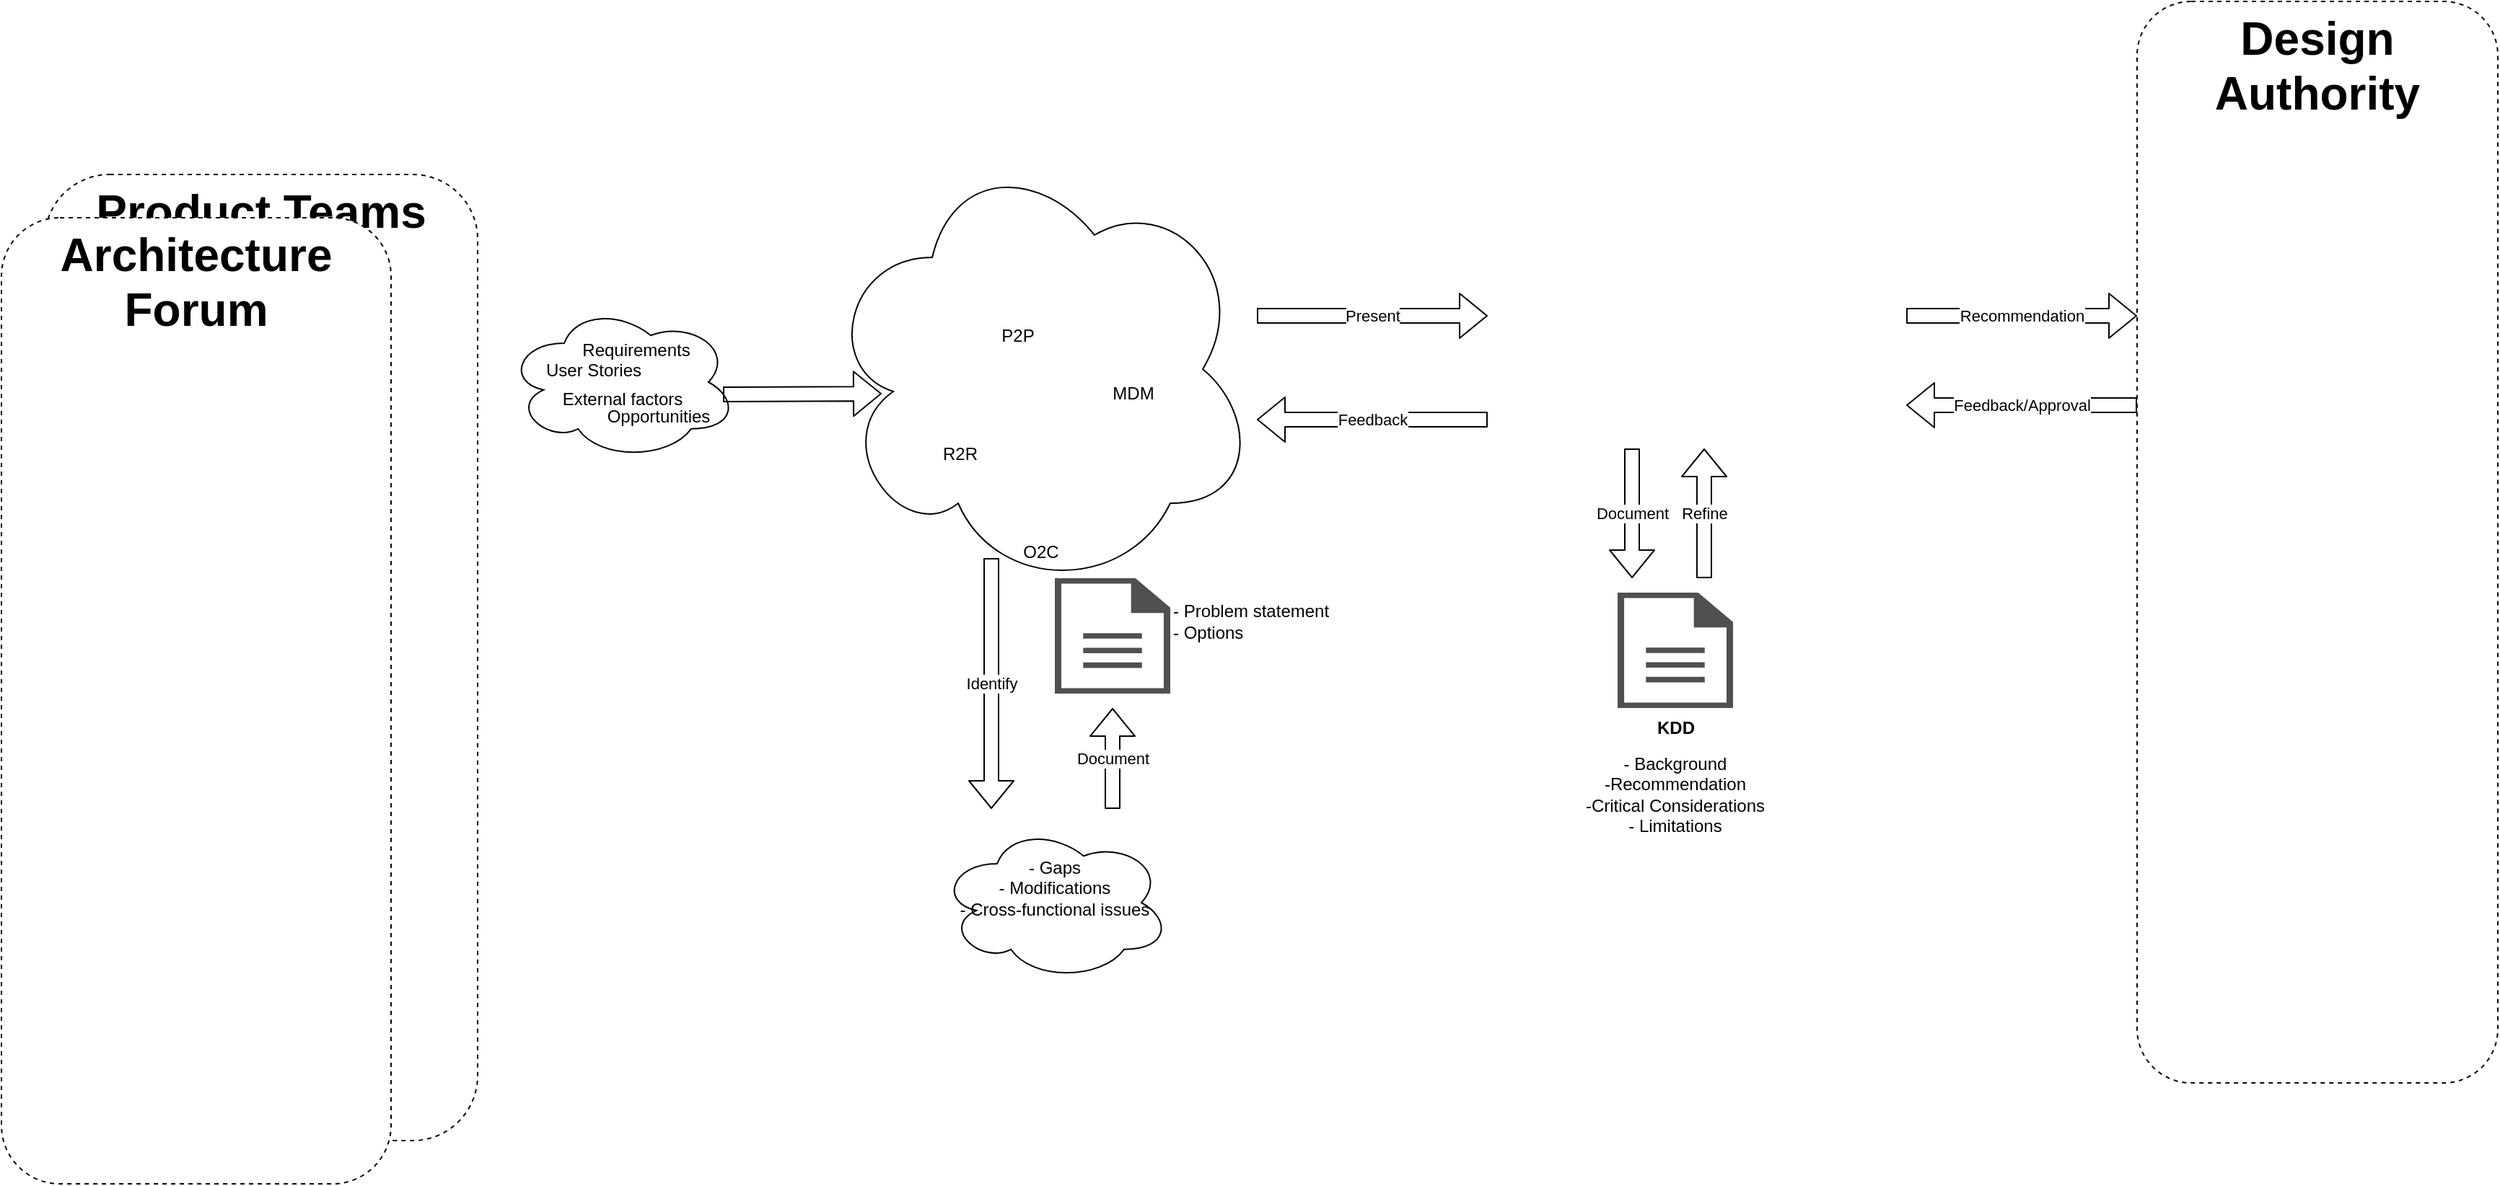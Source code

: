 <mxfile version="13.8.3" type="github"><diagram id="p20fMa0RP09D1RsRWbcO" name="Page-1"><mxGraphModel dx="2249" dy="1943" grid="1" gridSize="10" guides="1" tooltips="1" connect="1" arrows="1" fold="1" page="1" pageScale="1" pageWidth="827" pageHeight="1169" math="0" shadow="0"><root><mxCell id="0"/><mxCell id="1" parent="0"/><mxCell id="c99tLSHFBEvujxyDnCjj-24" value="&lt;b&gt;Product Teams&lt;/b&gt;" style="rounded=1;whiteSpace=wrap;html=1;verticalAlign=top;strokeWidth=1;strokeColor=#020912;dashed=1;fontSize=32;" vertex="1" parent="1"><mxGeometry x="-550" y="80" width="300" height="670" as="geometry"/></mxCell><mxCell id="c99tLSHFBEvujxyDnCjj-37" value="" style="ellipse;shape=cloud;whiteSpace=wrap;html=1;" vertex="1" parent="1"><mxGeometry x="70" y="531" width="160" height="108" as="geometry"/></mxCell><mxCell id="c99tLSHFBEvujxyDnCjj-33" value="" style="ellipse;shape=cloud;whiteSpace=wrap;html=1;" vertex="1" parent="1"><mxGeometry x="-230" y="170" width="160" height="108" as="geometry"/></mxCell><mxCell id="c99tLSHFBEvujxyDnCjj-26" value="&lt;b&gt;Design Authority&lt;br&gt;&lt;/b&gt;" style="rounded=1;whiteSpace=wrap;html=1;verticalAlign=top;strokeWidth=1;strokeColor=#020912;dashed=1;fontSize=32;" vertex="1" parent="1"><mxGeometry x="900" y="-40" width="250" height="750" as="geometry"/></mxCell><mxCell id="c99tLSHFBEvujxyDnCjj-25" value="&lt;b&gt;Architecture&lt;br&gt;Forum&lt;br&gt;&lt;/b&gt;" style="rounded=1;whiteSpace=wrap;html=1;verticalAlign=top;strokeWidth=1;strokeColor=#020912;dashed=1;fontSize=32;" vertex="1" parent="1"><mxGeometry x="-580" y="110" width="270" height="670" as="geometry"/></mxCell><mxCell id="c99tLSHFBEvujxyDnCjj-20" value="" style="ellipse;shape=cloud;whiteSpace=wrap;html=1;" vertex="1" parent="1"><mxGeometry x="-10" y="60" width="300" height="310" as="geometry"/></mxCell><mxCell id="c99tLSHFBEvujxyDnCjj-5" value="P2P" style="shape=image;html=1;verticalAlign=top;verticalLabelPosition=bottom;labelBackgroundColor=#ffffff;imageAspect=0;aspect=fixed;image=https://cdn4.iconfinder.com/data/icons/business-660/512/17_team_group_meeting_business-128.png" vertex="1" parent="1"><mxGeometry x="90" y="110" width="68" height="68" as="geometry"/></mxCell><mxCell id="c99tLSHFBEvujxyDnCjj-7" value="MDM" style="shape=image;html=1;verticalAlign=top;verticalLabelPosition=bottom;labelBackgroundColor=#ffffff;imageAspect=0;aspect=fixed;image=https://cdn4.iconfinder.com/data/icons/business-660/512/17_team_group_meeting_business-128.png" vertex="1" parent="1"><mxGeometry x="170" y="150" width="68" height="68" as="geometry"/></mxCell><mxCell id="c99tLSHFBEvujxyDnCjj-8" value="O2C" style="shape=image;html=1;verticalAlign=top;verticalLabelPosition=bottom;labelBackgroundColor=#ffffff;imageAspect=0;aspect=fixed;image=https://cdn4.iconfinder.com/data/icons/business-660/512/17_team_group_meeting_business-128.png" vertex="1" parent="1"><mxGeometry x="106" y="260" width="68" height="68" as="geometry"/></mxCell><mxCell id="c99tLSHFBEvujxyDnCjj-9" value="" style="shape=image;html=1;verticalAlign=top;verticalLabelPosition=bottom;labelBackgroundColor=#ffffff;imageAspect=0;aspect=fixed;image=https://cdn2.iconfinder.com/data/icons/entrepreneur-solid-high-risk-high-return/512/Teamwork-128.png" vertex="1" parent="1"><mxGeometry x="510" y="132" width="128" height="128" as="geometry"/></mxCell><mxCell id="c99tLSHFBEvujxyDnCjj-12" value="Present" style="shape=flexArrow;endArrow=classic;html=1;" edge="1" parent="1"><mxGeometry width="50" height="50" relative="1" as="geometry"><mxPoint x="290" y="178" as="sourcePoint"/><mxPoint x="450" y="178" as="targetPoint"/></mxGeometry></mxCell><mxCell id="c99tLSHFBEvujxyDnCjj-13" value="Feedback" style="shape=flexArrow;endArrow=classic;html=1;" edge="1" parent="1"><mxGeometry width="50" height="50" relative="1" as="geometry"><mxPoint x="450" y="250" as="sourcePoint"/><mxPoint x="290" y="250" as="targetPoint"/></mxGeometry></mxCell><mxCell id="c99tLSHFBEvujxyDnCjj-14" value="" style="shape=image;html=1;verticalAlign=top;verticalLabelPosition=bottom;labelBackgroundColor=#ffffff;imageAspect=0;aspect=fixed;image=https://cdn4.iconfinder.com/data/icons/business-660/512/12_meeting_business_office_team-128.png" vertex="1" parent="1"><mxGeometry x="960" y="132" width="128" height="128" as="geometry"/></mxCell><mxCell id="c99tLSHFBEvujxyDnCjj-15" value="Recommendation" style="shape=flexArrow;endArrow=classic;html=1;" edge="1" parent="1"><mxGeometry width="50" height="50" relative="1" as="geometry"><mxPoint x="740" y="178" as="sourcePoint"/><mxPoint x="900" y="178" as="targetPoint"/></mxGeometry></mxCell><mxCell id="c99tLSHFBEvujxyDnCjj-21" value="R2R" style="shape=image;html=1;verticalAlign=top;verticalLabelPosition=bottom;labelBackgroundColor=#ffffff;imageAspect=0;aspect=fixed;image=https://cdn4.iconfinder.com/data/icons/business-660/512/17_team_group_meeting_business-128.png" vertex="1" parent="1"><mxGeometry x="50" y="192" width="68" height="68" as="geometry"/></mxCell><mxCell id="c99tLSHFBEvujxyDnCjj-27" value="Feedback/Approval" style="shape=flexArrow;endArrow=classic;html=1;" edge="1" parent="1"><mxGeometry width="50" height="50" relative="1" as="geometry"><mxPoint x="900" y="240" as="sourcePoint"/><mxPoint x="740" y="240" as="targetPoint"/></mxGeometry></mxCell><mxCell id="c99tLSHFBEvujxyDnCjj-28" value="- Gaps&lt;br&gt;- Modifications&lt;br&gt;- Cross-functional issues" style="text;html=1;strokeColor=none;fillColor=none;align=center;verticalAlign=middle;whiteSpace=wrap;rounded=0;" vertex="1" parent="1"><mxGeometry x="80" y="565" width="140" height="20" as="geometry"/></mxCell><mxCell id="c99tLSHFBEvujxyDnCjj-29" value="" style="shape=flexArrow;endArrow=classic;html=1;" edge="1" parent="1"><mxGeometry width="50" height="50" relative="1" as="geometry"><mxPoint x="-80" y="232.5" as="sourcePoint"/><mxPoint x="30" y="232" as="targetPoint"/></mxGeometry></mxCell><mxCell id="c99tLSHFBEvujxyDnCjj-30" value="Requirements" style="text;html=1;strokeColor=none;fillColor=none;align=center;verticalAlign=middle;whiteSpace=wrap;rounded=0;" vertex="1" parent="1"><mxGeometry x="-160" y="192" width="40" height="20" as="geometry"/></mxCell><mxCell id="c99tLSHFBEvujxyDnCjj-34" value="Opportunities" style="text;html=1;align=center;verticalAlign=middle;resizable=0;points=[];autosize=1;" vertex="1" parent="1"><mxGeometry x="-170" y="238" width="90" height="20" as="geometry"/></mxCell><mxCell id="c99tLSHFBEvujxyDnCjj-35" value="User Stories" style="text;html=1;align=center;verticalAlign=middle;resizable=0;points=[];autosize=1;" vertex="1" parent="1"><mxGeometry x="-210" y="206" width="80" height="20" as="geometry"/></mxCell><mxCell id="c99tLSHFBEvujxyDnCjj-36" value="External factors" style="text;html=1;align=center;verticalAlign=middle;resizable=0;points=[];autosize=1;" vertex="1" parent="1"><mxGeometry x="-200" y="226" width="100" height="20" as="geometry"/></mxCell><mxCell id="c99tLSHFBEvujxyDnCjj-40" value="Identify" style="shape=flexArrow;endArrow=classic;html=1;" edge="1" parent="1"><mxGeometry width="50" height="50" relative="1" as="geometry"><mxPoint x="106" y="346" as="sourcePoint"/><mxPoint x="106" y="520" as="targetPoint"/></mxGeometry></mxCell><mxCell id="c99tLSHFBEvujxyDnCjj-44" value="Document" style="shape=flexArrow;endArrow=classic;html=1;" edge="1" parent="1"><mxGeometry width="50" height="50" relative="1" as="geometry"><mxPoint x="190" y="520" as="sourcePoint"/><mxPoint x="190" y="450" as="targetPoint"/></mxGeometry></mxCell><mxCell id="c99tLSHFBEvujxyDnCjj-45" value="" style="pointerEvents=1;shadow=0;dashed=0;html=1;strokeColor=none;fillColor=#505050;labelPosition=center;verticalLabelPosition=bottom;verticalAlign=top;outlineConnect=0;align=center;shape=mxgraph.office.concepts.document;" vertex="1" parent="1"><mxGeometry x="150" y="360" width="80" height="80" as="geometry"/></mxCell><mxCell id="c99tLSHFBEvujxyDnCjj-47" value="- Problem statement&lt;br&gt;- Options" style="text;html=1;strokeColor=none;fillColor=none;align=left;verticalAlign=middle;whiteSpace=wrap;rounded=0;" vertex="1" parent="1"><mxGeometry x="230" y="380" width="140" height="20" as="geometry"/></mxCell><mxCell id="c99tLSHFBEvujxyDnCjj-50" value="&lt;b&gt;KDD&lt;/b&gt;" style="pointerEvents=1;shadow=0;dashed=0;html=1;strokeColor=none;fillColor=#505050;labelPosition=center;verticalLabelPosition=bottom;verticalAlign=top;outlineConnect=0;align=center;shape=mxgraph.office.concepts.document;" vertex="1" parent="1"><mxGeometry x="540" y="370" width="80" height="80" as="geometry"/></mxCell><mxCell id="c99tLSHFBEvujxyDnCjj-51" value="Document" style="shape=flexArrow;endArrow=classic;html=1;" edge="1" parent="1"><mxGeometry width="50" height="50" relative="1" as="geometry"><mxPoint x="550" y="270" as="sourcePoint"/><mxPoint x="550" y="360" as="targetPoint"/></mxGeometry></mxCell><mxCell id="c99tLSHFBEvujxyDnCjj-53" value="- Background&lt;br&gt;-Recommendation&lt;br&gt;-Critical Considerations&lt;br&gt;- Limitations" style="text;html=1;strokeColor=none;fillColor=none;align=center;verticalAlign=middle;whiteSpace=wrap;rounded=0;" vertex="1" parent="1"><mxGeometry x="490" y="500" width="180" height="20" as="geometry"/></mxCell><mxCell id="c99tLSHFBEvujxyDnCjj-54" value="Refine" style="shape=flexArrow;endArrow=classic;html=1;" edge="1" parent="1"><mxGeometry width="50" height="50" relative="1" as="geometry"><mxPoint x="600" y="360" as="sourcePoint"/><mxPoint x="600" y="270" as="targetPoint"/></mxGeometry></mxCell></root></mxGraphModel></diagram></mxfile>